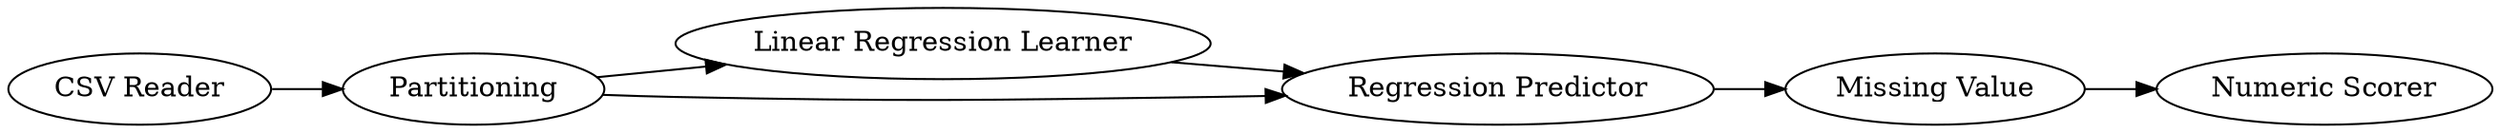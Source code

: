digraph {
	29 [label=Partitioning]
	30 [label="Numeric Scorer"]
	31 [label="Linear Regression Learner"]
	32 [label="Regression Predictor"]
	44 [label="CSV Reader"]
	63 [label="Missing Value"]
	29 -> 31
	29 -> 32
	31 -> 32
	32 -> 63
	44 -> 29
	63 -> 30
	rankdir=LR
}
